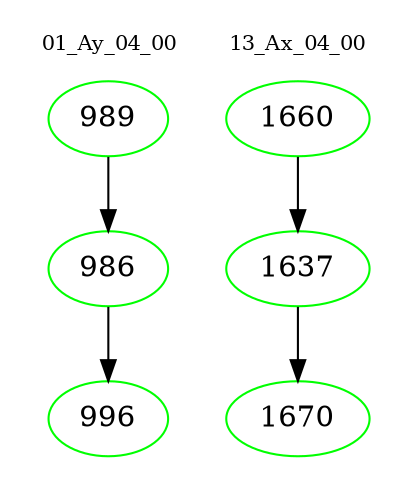 digraph{
subgraph cluster_0 {
color = white
label = "01_Ay_04_00";
fontsize=10;
T0_989 [label="989", color="green"]
T0_989 -> T0_986 [color="black"]
T0_986 [label="986", color="green"]
T0_986 -> T0_996 [color="black"]
T0_996 [label="996", color="green"]
}
subgraph cluster_1 {
color = white
label = "13_Ax_04_00";
fontsize=10;
T1_1660 [label="1660", color="green"]
T1_1660 -> T1_1637 [color="black"]
T1_1637 [label="1637", color="green"]
T1_1637 -> T1_1670 [color="black"]
T1_1670 [label="1670", color="green"]
}
}
